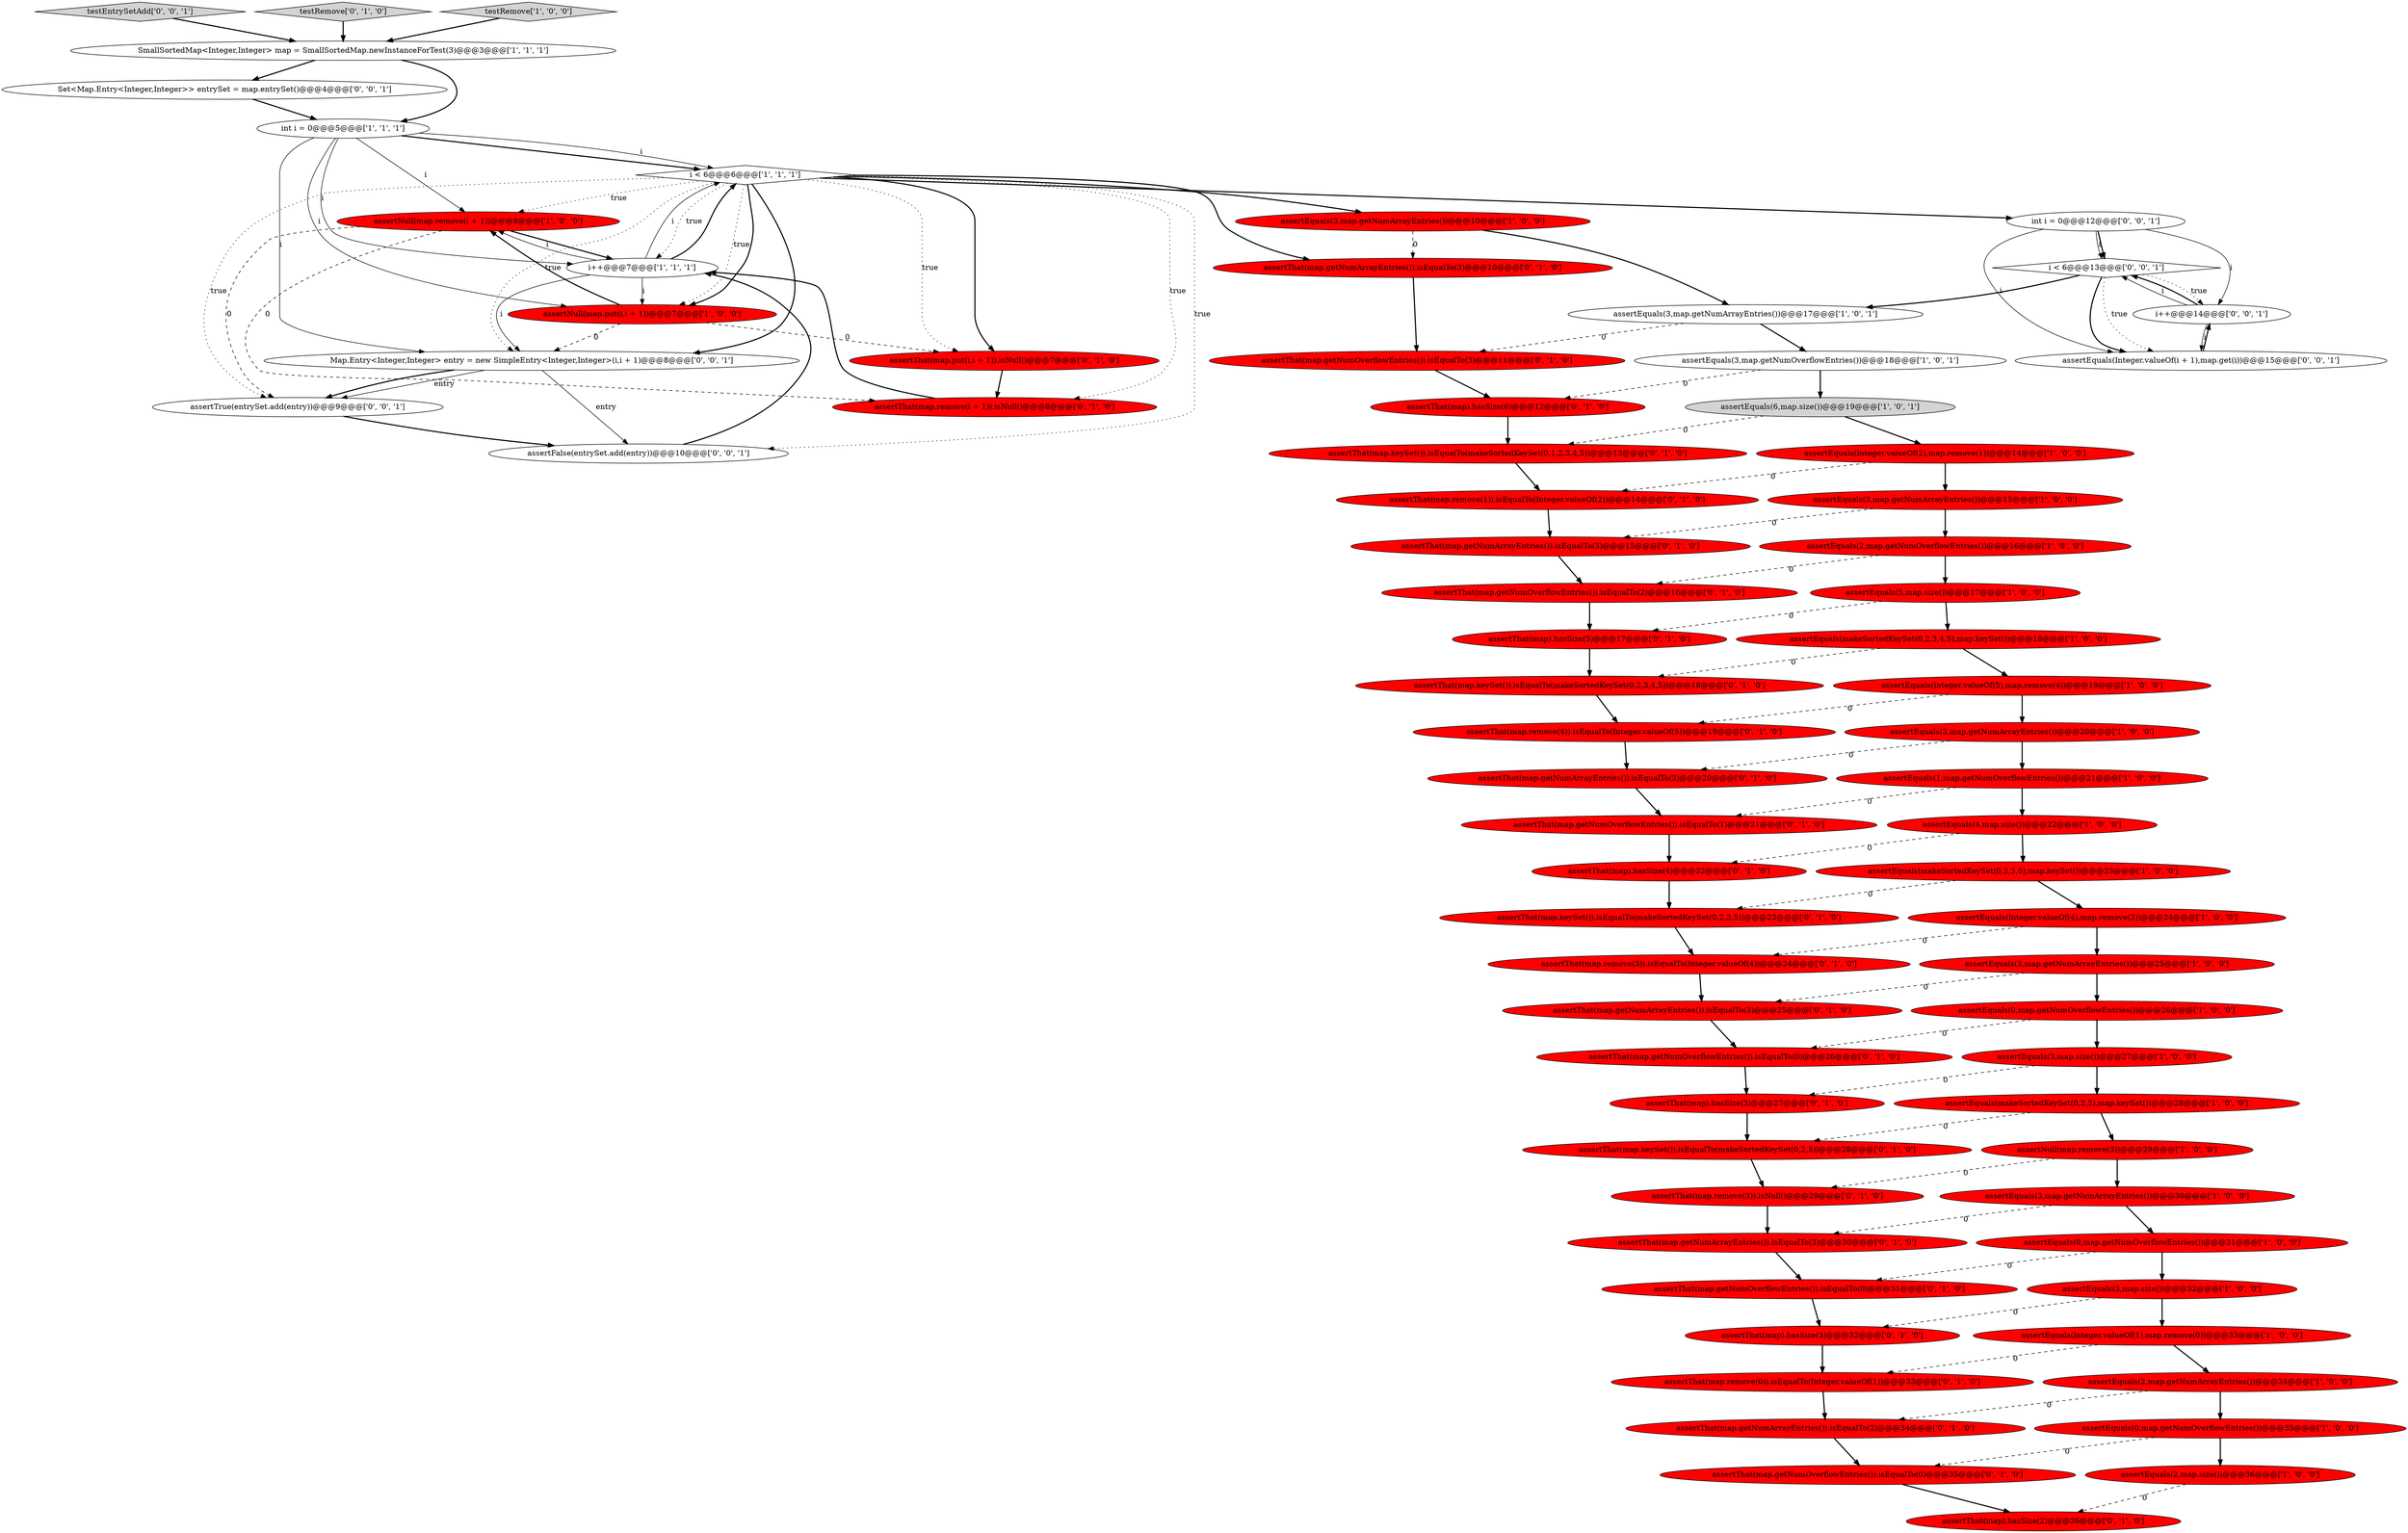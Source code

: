 digraph {
47 [style = filled, label = "assertThat(map.getNumArrayEntries()).isEqualTo(3)@@@30@@@['0', '1', '0']", fillcolor = red, shape = ellipse image = "AAA1AAABBB2BBB"];
71 [style = filled, label = "i < 6@@@13@@@['0', '0', '1']", fillcolor = white, shape = diamond image = "AAA0AAABBB3BBB"];
45 [style = filled, label = "assertThat(map).hasSize(3)@@@32@@@['0', '1', '0']", fillcolor = red, shape = ellipse image = "AAA1AAABBB2BBB"];
4 [style = filled, label = "assertEquals(Integer.valueOf(2),map.remove(1))@@@14@@@['1', '0', '0']", fillcolor = red, shape = ellipse image = "AAA1AAABBB1BBB"];
14 [style = filled, label = "assertNull(map.remove(i + 1))@@@8@@@['1', '0', '0']", fillcolor = red, shape = ellipse image = "AAA1AAABBB1BBB"];
19 [style = filled, label = "assertEquals(3,map.size())@@@27@@@['1', '0', '0']", fillcolor = red, shape = ellipse image = "AAA1AAABBB1BBB"];
20 [style = filled, label = "assertEquals(2,map.getNumOverflowEntries())@@@16@@@['1', '0', '0']", fillcolor = red, shape = ellipse image = "AAA1AAABBB1BBB"];
37 [style = filled, label = "assertThat(map.remove(3)).isNull()@@@29@@@['0', '1', '0']", fillcolor = red, shape = ellipse image = "AAA1AAABBB2BBB"];
1 [style = filled, label = "assertEquals(2,map.size())@@@36@@@['1', '0', '0']", fillcolor = red, shape = ellipse image = "AAA1AAABBB1BBB"];
65 [style = filled, label = "i++@@@14@@@['0', '0', '1']", fillcolor = white, shape = ellipse image = "AAA0AAABBB3BBB"];
28 [style = filled, label = "i < 6@@@6@@@['1', '1', '1']", fillcolor = white, shape = diamond image = "AAA0AAABBB1BBB"];
59 [style = filled, label = "assertThat(map.remove(4)).isEqualTo(Integer.valueOf(5))@@@19@@@['0', '1', '0']", fillcolor = red, shape = ellipse image = "AAA1AAABBB2BBB"];
67 [style = filled, label = "testEntrySetAdd['0', '0', '1']", fillcolor = lightgray, shape = diamond image = "AAA0AAABBB3BBB"];
53 [style = filled, label = "assertThat(map.keySet()).isEqualTo(makeSortedKeySet(0,1,2,3,4,5))@@@13@@@['0', '1', '0']", fillcolor = red, shape = ellipse image = "AAA1AAABBB2BBB"];
69 [style = filled, label = "assertFalse(entrySet.add(entry))@@@10@@@['0', '0', '1']", fillcolor = white, shape = ellipse image = "AAA0AAABBB3BBB"];
58 [style = filled, label = "assertThat(map.remove(0)).isEqualTo(Integer.valueOf(1))@@@33@@@['0', '1', '0']", fillcolor = red, shape = ellipse image = "AAA1AAABBB2BBB"];
24 [style = filled, label = "i++@@@7@@@['1', '1', '1']", fillcolor = white, shape = ellipse image = "AAA0AAABBB1BBB"];
54 [style = filled, label = "assertThat(map.keySet()).isEqualTo(makeSortedKeySet(0,2,3,5))@@@23@@@['0', '1', '0']", fillcolor = red, shape = ellipse image = "AAA1AAABBB2BBB"];
16 [style = filled, label = "assertEquals(3,map.getNumArrayEntries())@@@25@@@['1', '0', '0']", fillcolor = red, shape = ellipse image = "AAA1AAABBB1BBB"];
15 [style = filled, label = "assertEquals(5,map.size())@@@17@@@['1', '0', '0']", fillcolor = red, shape = ellipse image = "AAA1AAABBB1BBB"];
21 [style = filled, label = "assertNull(map.remove(3))@@@29@@@['1', '0', '0']", fillcolor = red, shape = ellipse image = "AAA1AAABBB1BBB"];
46 [style = filled, label = "assertThat(map).hasSize(2)@@@36@@@['0', '1', '0']", fillcolor = red, shape = ellipse image = "AAA1AAABBB2BBB"];
48 [style = filled, label = "assertThat(map.keySet()).isEqualTo(makeSortedKeySet(0,2,5))@@@28@@@['0', '1', '0']", fillcolor = red, shape = ellipse image = "AAA1AAABBB2BBB"];
49 [style = filled, label = "assertThat(map).hasSize(5)@@@17@@@['0', '1', '0']", fillcolor = red, shape = ellipse image = "AAA1AAABBB2BBB"];
52 [style = filled, label = "assertThat(map.getNumArrayEntries()).isEqualTo(3)@@@15@@@['0', '1', '0']", fillcolor = red, shape = ellipse image = "AAA1AAABBB2BBB"];
44 [style = filled, label = "assertThat(map).hasSize(6)@@@12@@@['0', '1', '0']", fillcolor = red, shape = ellipse image = "AAA1AAABBB2BBB"];
12 [style = filled, label = "assertEquals(6,map.size())@@@19@@@['1', '0', '1']", fillcolor = lightgray, shape = ellipse image = "AAA0AAABBB1BBB"];
34 [style = filled, label = "assertThat(map.remove(1)).isEqualTo(Integer.valueOf(2))@@@14@@@['0', '1', '0']", fillcolor = red, shape = ellipse image = "AAA1AAABBB2BBB"];
56 [style = filled, label = "assertThat(map.getNumOverflowEntries()).isEqualTo(2)@@@16@@@['0', '1', '0']", fillcolor = red, shape = ellipse image = "AAA1AAABBB2BBB"];
63 [style = filled, label = "testRemove['0', '1', '0']", fillcolor = lightgray, shape = diamond image = "AAA0AAABBB2BBB"];
42 [style = filled, label = "assertThat(map).hasSize(3)@@@27@@@['0', '1', '0']", fillcolor = red, shape = ellipse image = "AAA1AAABBB2BBB"];
17 [style = filled, label = "assertEquals(3,map.getNumOverflowEntries())@@@18@@@['1', '0', '1']", fillcolor = white, shape = ellipse image = "AAA0AAABBB1BBB"];
22 [style = filled, label = "SmallSortedMap<Integer,Integer> map = SmallSortedMap.newInstanceForTest(3)@@@3@@@['1', '1', '1']", fillcolor = white, shape = ellipse image = "AAA0AAABBB1BBB"];
30 [style = filled, label = "assertEquals(Integer.valueOf(4),map.remove(3))@@@24@@@['1', '0', '0']", fillcolor = red, shape = ellipse image = "AAA1AAABBB1BBB"];
38 [style = filled, label = "assertThat(map.getNumArrayEntries()).isEqualTo(2)@@@34@@@['0', '1', '0']", fillcolor = red, shape = ellipse image = "AAA1AAABBB2BBB"];
35 [style = filled, label = "assertThat(map).hasSize(4)@@@22@@@['0', '1', '0']", fillcolor = red, shape = ellipse image = "AAA1AAABBB2BBB"];
50 [style = filled, label = "assertThat(map.getNumArrayEntries()).isEqualTo(3)@@@10@@@['0', '1', '0']", fillcolor = red, shape = ellipse image = "AAA1AAABBB2BBB"];
9 [style = filled, label = "assertEquals(makeSortedKeySet(0,2,3,4,5),map.keySet())@@@18@@@['1', '0', '0']", fillcolor = red, shape = ellipse image = "AAA1AAABBB1BBB"];
5 [style = filled, label = "testRemove['1', '0', '0']", fillcolor = lightgray, shape = diamond image = "AAA0AAABBB1BBB"];
10 [style = filled, label = "assertEquals(Integer.valueOf(5),map.remove(4))@@@19@@@['1', '0', '0']", fillcolor = red, shape = ellipse image = "AAA1AAABBB1BBB"];
36 [style = filled, label = "assertThat(map.getNumOverflowEntries()).isEqualTo(0)@@@31@@@['0', '1', '0']", fillcolor = red, shape = ellipse image = "AAA1AAABBB2BBB"];
51 [style = filled, label = "assertThat(map.getNumOverflowEntries()).isEqualTo(0)@@@35@@@['0', '1', '0']", fillcolor = red, shape = ellipse image = "AAA1AAABBB2BBB"];
27 [style = filled, label = "assertEquals(3,map.getNumArrayEntries())@@@30@@@['1', '0', '0']", fillcolor = red, shape = ellipse image = "AAA1AAABBB1BBB"];
39 [style = filled, label = "assertThat(map.getNumArrayEntries()).isEqualTo(3)@@@25@@@['0', '1', '0']", fillcolor = red, shape = ellipse image = "AAA1AAABBB2BBB"];
70 [style = filled, label = "assertEquals(Integer.valueOf(i + 1),map.get(i))@@@15@@@['0', '0', '1']", fillcolor = white, shape = ellipse image = "AAA0AAABBB3BBB"];
8 [style = filled, label = "assertNull(map.put(i,i + 1))@@@7@@@['1', '0', '0']", fillcolor = red, shape = ellipse image = "AAA1AAABBB1BBB"];
29 [style = filled, label = "assertEquals(1,map.getNumOverflowEntries())@@@21@@@['1', '0', '0']", fillcolor = red, shape = ellipse image = "AAA1AAABBB1BBB"];
43 [style = filled, label = "assertThat(map.remove(3)).isEqualTo(Integer.valueOf(4))@@@24@@@['0', '1', '0']", fillcolor = red, shape = ellipse image = "AAA1AAABBB2BBB"];
13 [style = filled, label = "assertEquals(0,map.getNumOverflowEntries())@@@26@@@['1', '0', '0']", fillcolor = red, shape = ellipse image = "AAA1AAABBB1BBB"];
41 [style = filled, label = "assertThat(map.keySet()).isEqualTo(makeSortedKeySet(0,2,3,4,5))@@@18@@@['0', '1', '0']", fillcolor = red, shape = ellipse image = "AAA1AAABBB2BBB"];
40 [style = filled, label = "assertThat(map.getNumOverflowEntries()).isEqualTo(0)@@@26@@@['0', '1', '0']", fillcolor = red, shape = ellipse image = "AAA1AAABBB2BBB"];
57 [style = filled, label = "assertThat(map.put(i,i + 1)).isNull()@@@7@@@['0', '1', '0']", fillcolor = red, shape = ellipse image = "AAA1AAABBB2BBB"];
55 [style = filled, label = "assertThat(map.getNumOverflowEntries()).isEqualTo(3)@@@11@@@['0', '1', '0']", fillcolor = red, shape = ellipse image = "AAA1AAABBB2BBB"];
2 [style = filled, label = "assertEquals(3,map.getNumArrayEntries())@@@15@@@['1', '0', '0']", fillcolor = red, shape = ellipse image = "AAA1AAABBB1BBB"];
26 [style = filled, label = "assertEquals(3,map.getNumArrayEntries())@@@10@@@['1', '0', '0']", fillcolor = red, shape = ellipse image = "AAA1AAABBB1BBB"];
18 [style = filled, label = "assertEquals(3,map.getNumArrayEntries())@@@17@@@['1', '0', '1']", fillcolor = white, shape = ellipse image = "AAA0AAABBB1BBB"];
33 [style = filled, label = "assertEquals(2,map.getNumArrayEntries())@@@34@@@['1', '0', '0']", fillcolor = red, shape = ellipse image = "AAA1AAABBB1BBB"];
61 [style = filled, label = "assertThat(map.getNumArrayEntries()).isEqualTo(3)@@@20@@@['0', '1', '0']", fillcolor = red, shape = ellipse image = "AAA1AAABBB2BBB"];
0 [style = filled, label = "assertEquals(makeSortedKeySet(0,2,5),map.keySet())@@@28@@@['1', '0', '0']", fillcolor = red, shape = ellipse image = "AAA1AAABBB1BBB"];
64 [style = filled, label = "int i = 0@@@12@@@['0', '0', '1']", fillcolor = white, shape = ellipse image = "AAA0AAABBB3BBB"];
6 [style = filled, label = "assertEquals(0,map.getNumOverflowEntries())@@@31@@@['1', '0', '0']", fillcolor = red, shape = ellipse image = "AAA1AAABBB1BBB"];
62 [style = filled, label = "assertThat(map.getNumOverflowEntries()).isEqualTo(1)@@@21@@@['0', '1', '0']", fillcolor = red, shape = ellipse image = "AAA1AAABBB2BBB"];
31 [style = filled, label = "assertEquals(3,map.size())@@@32@@@['1', '0', '0']", fillcolor = red, shape = ellipse image = "AAA1AAABBB1BBB"];
66 [style = filled, label = "Set<Map.Entry<Integer,Integer>> entrySet = map.entrySet()@@@4@@@['0', '0', '1']", fillcolor = white, shape = ellipse image = "AAA0AAABBB3BBB"];
72 [style = filled, label = "Map.Entry<Integer,Integer> entry = new SimpleEntry<Integer,Integer>(i,i + 1)@@@8@@@['0', '0', '1']", fillcolor = white, shape = ellipse image = "AAA0AAABBB3BBB"];
60 [style = filled, label = "assertThat(map.remove(i + 1)).isNull()@@@8@@@['0', '1', '0']", fillcolor = red, shape = ellipse image = "AAA1AAABBB2BBB"];
11 [style = filled, label = "assertEquals(3,map.getNumArrayEntries())@@@20@@@['1', '0', '0']", fillcolor = red, shape = ellipse image = "AAA1AAABBB1BBB"];
23 [style = filled, label = "assertEquals(Integer.valueOf(1),map.remove(0))@@@33@@@['1', '0', '0']", fillcolor = red, shape = ellipse image = "AAA1AAABBB1BBB"];
7 [style = filled, label = "assertEquals(makeSortedKeySet(0,2,3,5),map.keySet())@@@23@@@['1', '0', '0']", fillcolor = red, shape = ellipse image = "AAA1AAABBB1BBB"];
3 [style = filled, label = "assertEquals(4,map.size())@@@22@@@['1', '0', '0']", fillcolor = red, shape = ellipse image = "AAA1AAABBB1BBB"];
68 [style = filled, label = "assertTrue(entrySet.add(entry))@@@9@@@['0', '0', '1']", fillcolor = white, shape = ellipse image = "AAA0AAABBB3BBB"];
25 [style = filled, label = "assertEquals(0,map.getNumOverflowEntries())@@@35@@@['1', '0', '0']", fillcolor = red, shape = ellipse image = "AAA1AAABBB1BBB"];
32 [style = filled, label = "int i = 0@@@5@@@['1', '1', '1']", fillcolor = white, shape = ellipse image = "AAA0AAABBB1BBB"];
14->24 [style = bold, label=""];
71->70 [style = bold, label=""];
25->1 [style = bold, label=""];
28->72 [style = dotted, label="true"];
68->69 [style = bold, label=""];
7->30 [style = bold, label=""];
20->56 [style = dashed, label="0"];
38->51 [style = bold, label=""];
70->65 [style = bold, label=""];
71->18 [style = bold, label=""];
28->50 [style = bold, label=""];
28->14 [style = dotted, label="true"];
11->29 [style = bold, label=""];
21->37 [style = dashed, label="0"];
42->48 [style = bold, label=""];
64->70 [style = solid, label="i"];
9->10 [style = bold, label=""];
44->53 [style = bold, label=""];
59->61 [style = bold, label=""];
60->24 [style = bold, label=""];
18->55 [style = dashed, label="0"];
23->58 [style = dashed, label="0"];
8->72 [style = dashed, label="0"];
63->22 [style = bold, label=""];
26->50 [style = dashed, label="0"];
23->33 [style = bold, label=""];
53->34 [style = bold, label=""];
33->25 [style = bold, label=""];
6->36 [style = dashed, label="0"];
50->55 [style = bold, label=""];
32->28 [style = solid, label="i"];
9->41 [style = dashed, label="0"];
20->15 [style = bold, label=""];
65->70 [style = solid, label="i"];
16->39 [style = dashed, label="0"];
10->11 [style = bold, label=""];
24->28 [style = bold, label=""];
72->69 [style = solid, label="entry"];
48->37 [style = bold, label=""];
2->20 [style = bold, label=""];
64->71 [style = bold, label=""];
28->8 [style = dotted, label="true"];
35->54 [style = bold, label=""];
34->52 [style = bold, label=""];
57->60 [style = bold, label=""];
22->32 [style = bold, label=""];
24->8 [style = solid, label="i"];
0->21 [style = bold, label=""];
4->2 [style = bold, label=""];
13->40 [style = dashed, label="0"];
64->65 [style = solid, label="i"];
7->54 [style = dashed, label="0"];
41->59 [style = bold, label=""];
67->22 [style = bold, label=""];
32->8 [style = solid, label="i"];
32->14 [style = solid, label="i"];
28->24 [style = dotted, label="true"];
24->14 [style = solid, label="i"];
3->7 [style = bold, label=""];
15->9 [style = bold, label=""];
24->72 [style = solid, label="i"];
33->38 [style = dashed, label="0"];
1->46 [style = dashed, label="0"];
4->34 [style = dashed, label="0"];
49->41 [style = bold, label=""];
64->71 [style = solid, label="i"];
5->22 [style = bold, label=""];
47->36 [style = bold, label=""];
27->47 [style = dashed, label="0"];
28->72 [style = bold, label=""];
37->47 [style = bold, label=""];
16->13 [style = bold, label=""];
32->24 [style = solid, label="i"];
28->68 [style = dotted, label="true"];
3->35 [style = dashed, label="0"];
21->27 [style = bold, label=""];
65->71 [style = solid, label="i"];
54->43 [style = bold, label=""];
14->68 [style = dashed, label="0"];
25->51 [style = dashed, label="0"];
8->57 [style = dashed, label="0"];
8->14 [style = bold, label=""];
28->26 [style = bold, label=""];
32->72 [style = solid, label="i"];
62->35 [style = bold, label=""];
65->71 [style = bold, label=""];
71->65 [style = dotted, label="true"];
19->0 [style = bold, label=""];
12->53 [style = dashed, label="0"];
45->58 [style = bold, label=""];
58->38 [style = bold, label=""];
13->19 [style = bold, label=""];
17->12 [style = bold, label=""];
28->64 [style = bold, label=""];
22->66 [style = bold, label=""];
39->40 [style = bold, label=""];
28->8 [style = bold, label=""];
69->24 [style = bold, label=""];
28->60 [style = dotted, label="true"];
28->57 [style = bold, label=""];
10->59 [style = dashed, label="0"];
43->39 [style = bold, label=""];
19->42 [style = dashed, label="0"];
61->62 [style = bold, label=""];
24->28 [style = solid, label="i"];
31->23 [style = bold, label=""];
56->49 [style = bold, label=""];
72->68 [style = solid, label="entry"];
29->3 [style = bold, label=""];
29->62 [style = dashed, label="0"];
31->45 [style = dashed, label="0"];
18->17 [style = bold, label=""];
28->69 [style = dotted, label="true"];
52->56 [style = bold, label=""];
28->57 [style = dotted, label="true"];
2->52 [style = dashed, label="0"];
30->43 [style = dashed, label="0"];
27->6 [style = bold, label=""];
51->46 [style = bold, label=""];
14->60 [style = dashed, label="0"];
17->44 [style = dashed, label="0"];
55->44 [style = bold, label=""];
71->70 [style = dotted, label="true"];
0->48 [style = dashed, label="0"];
6->31 [style = bold, label=""];
12->4 [style = bold, label=""];
15->49 [style = dashed, label="0"];
11->61 [style = dashed, label="0"];
36->45 [style = bold, label=""];
30->16 [style = bold, label=""];
72->68 [style = bold, label=""];
32->28 [style = bold, label=""];
66->32 [style = bold, label=""];
40->42 [style = bold, label=""];
26->18 [style = bold, label=""];
}
